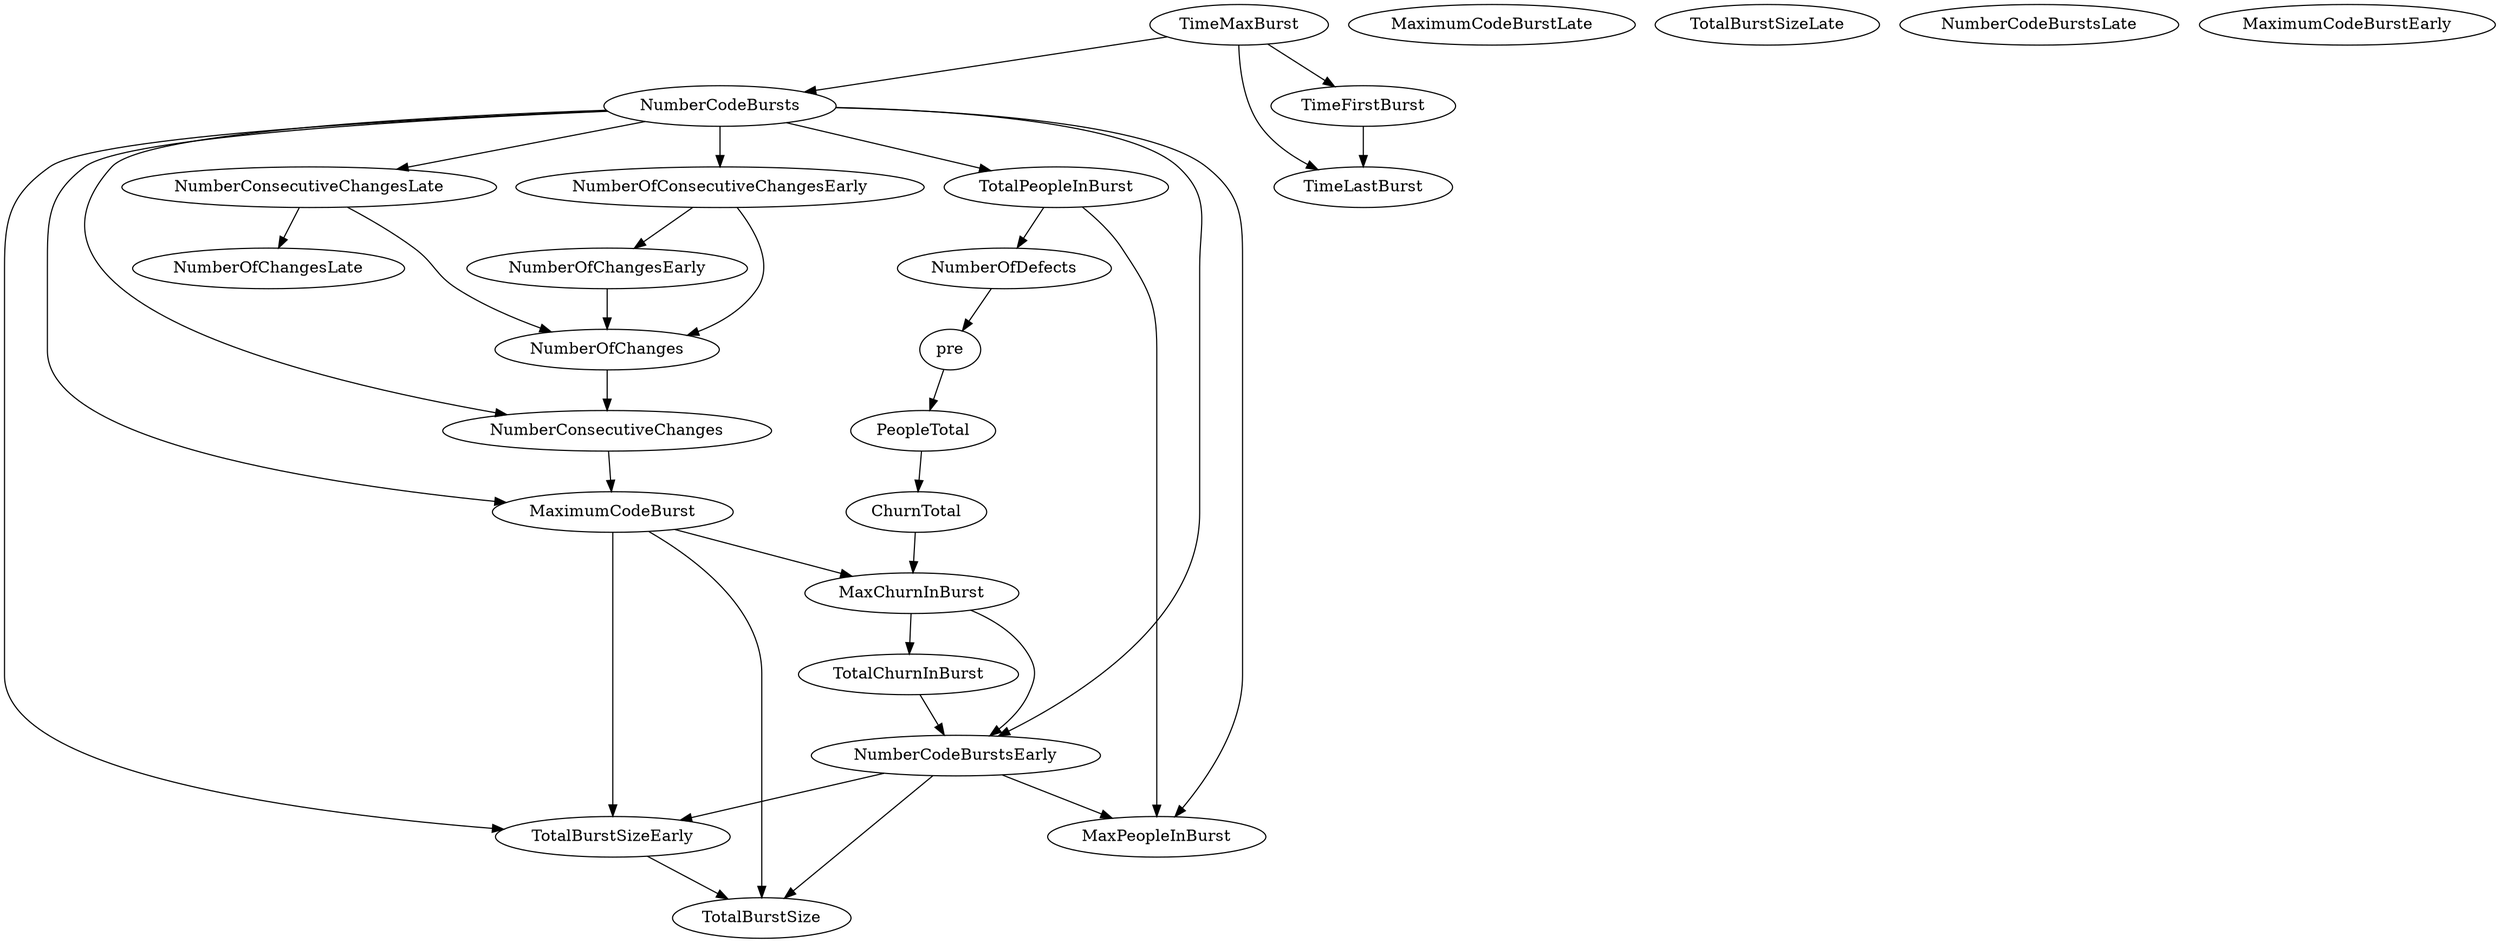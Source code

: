 digraph {
   TotalPeopleInBurst;
   MaximumCodeBurstLate;
   NumberOfChanges;
   MaxPeopleInBurst;
   TotalBurstSizeLate;
   NumberCodeBurstsLate;
   NumberOfChangesLate;
   NumberOfChangesEarly;
   MaxChurnInBurst;
   MaximumCodeBurstEarly;
   NumberCodeBurstsEarly;
   TimeFirstBurst;
   TotalChurnInBurst;
   ChurnTotal;
   MaximumCodeBurst;
   NumberOfConsecutiveChangesEarly;
   NumberConsecutiveChangesLate;
   TotalBurstSizeEarly;
   TotalBurstSize;
   TimeMaxBurst;
   NumberConsecutiveChanges;
   TimeLastBurst;
   NumberCodeBursts;
   PeopleTotal;
   pre;
   NumberOfDefects;
   TotalPeopleInBurst -> MaxPeopleInBurst;
   TotalPeopleInBurst -> NumberOfDefects;
   NumberOfChanges -> NumberConsecutiveChanges;
   NumberOfChangesEarly -> NumberOfChanges;
   MaxChurnInBurst -> NumberCodeBurstsEarly;
   MaxChurnInBurst -> TotalChurnInBurst;
   NumberCodeBurstsEarly -> MaxPeopleInBurst;
   NumberCodeBurstsEarly -> TotalBurstSizeEarly;
   NumberCodeBurstsEarly -> TotalBurstSize;
   TimeFirstBurst -> TimeLastBurst;
   TotalChurnInBurst -> NumberCodeBurstsEarly;
   ChurnTotal -> MaxChurnInBurst;
   MaximumCodeBurst -> MaxChurnInBurst;
   MaximumCodeBurst -> TotalBurstSizeEarly;
   MaximumCodeBurst -> TotalBurstSize;
   NumberOfConsecutiveChangesEarly -> NumberOfChanges;
   NumberOfConsecutiveChangesEarly -> NumberOfChangesEarly;
   NumberConsecutiveChangesLate -> NumberOfChanges;
   NumberConsecutiveChangesLate -> NumberOfChangesLate;
   TotalBurstSizeEarly -> TotalBurstSize;
   TimeMaxBurst -> TimeFirstBurst;
   TimeMaxBurst -> TimeLastBurst;
   TimeMaxBurst -> NumberCodeBursts;
   NumberConsecutiveChanges -> MaximumCodeBurst;
   NumberCodeBursts -> TotalPeopleInBurst;
   NumberCodeBursts -> MaxPeopleInBurst;
   NumberCodeBursts -> NumberCodeBurstsEarly;
   NumberCodeBursts -> MaximumCodeBurst;
   NumberCodeBursts -> NumberOfConsecutiveChangesEarly;
   NumberCodeBursts -> NumberConsecutiveChangesLate;
   NumberCodeBursts -> TotalBurstSizeEarly;
   NumberCodeBursts -> NumberConsecutiveChanges;
   PeopleTotal -> ChurnTotal;
   pre -> PeopleTotal;
   NumberOfDefects -> pre;
}
